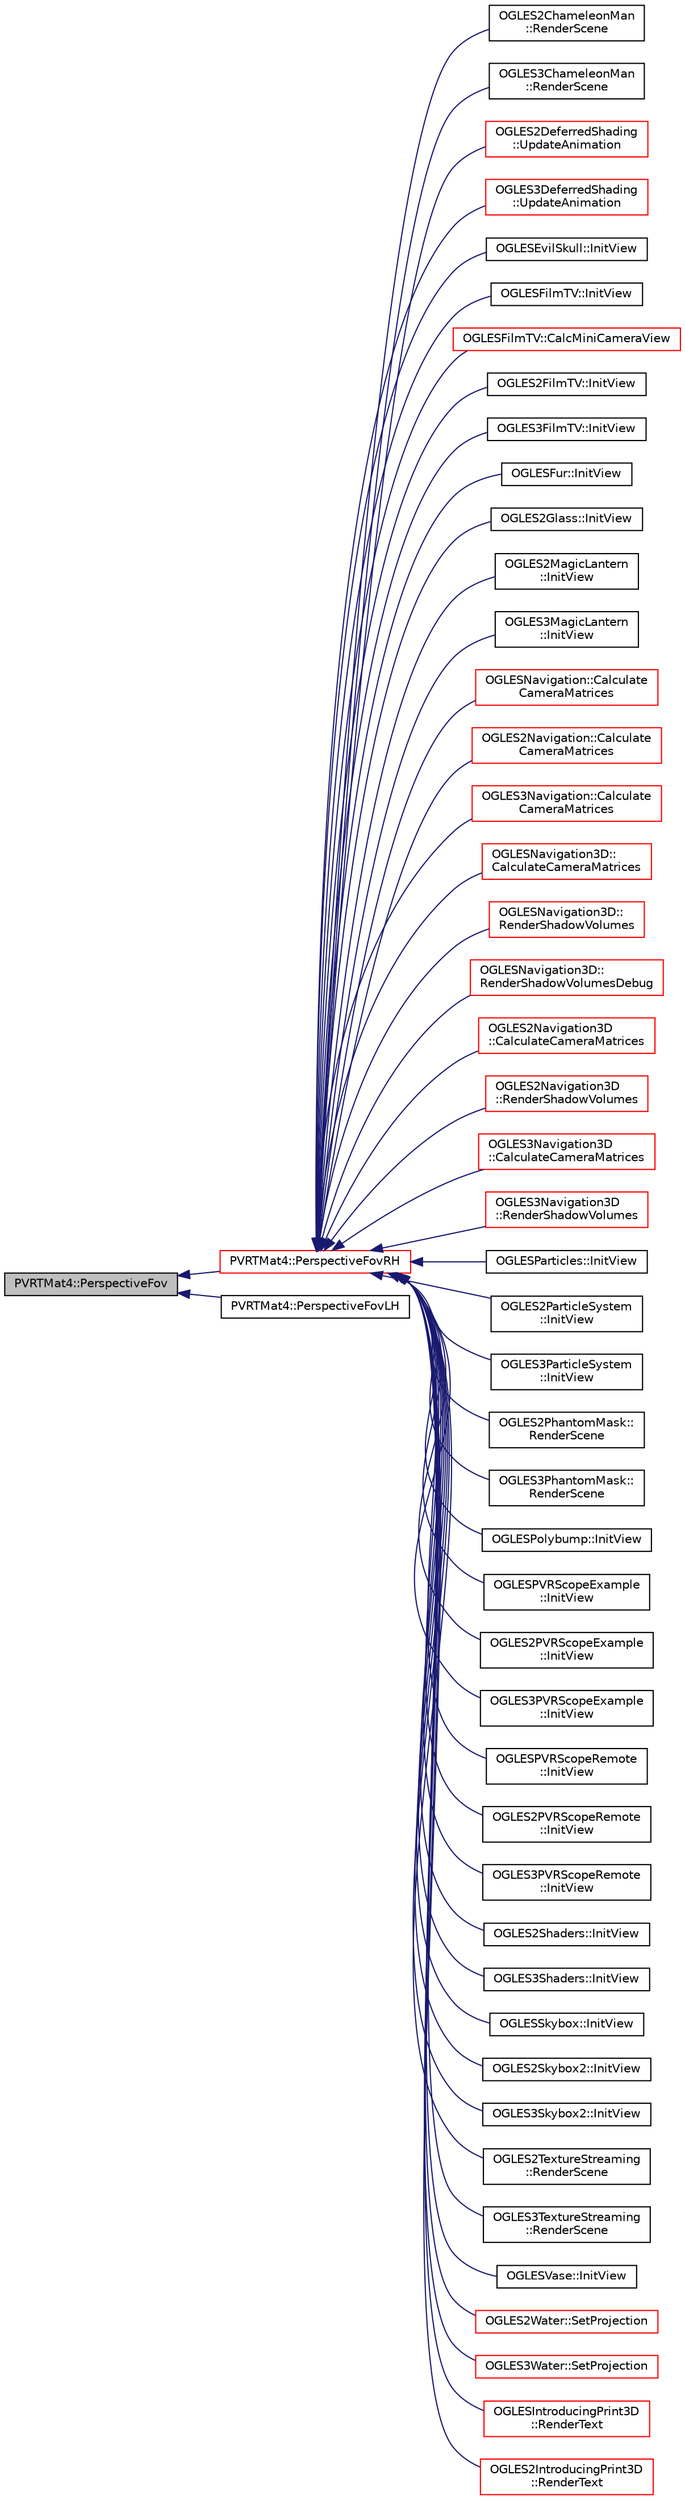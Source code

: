 digraph "PVRTMat4::PerspectiveFov"
{
  edge [fontname="Helvetica",fontsize="10",labelfontname="Helvetica",labelfontsize="10"];
  node [fontname="Helvetica",fontsize="10",shape=record];
  rankdir="LR";
  Node1 [label="PVRTMat4::PerspectiveFov",height=0.2,width=0.4,color="black", fillcolor="grey75", style="filled", fontcolor="black"];
  Node1 -> Node2 [dir="back",color="midnightblue",fontsize="10",style="solid",fontname="Helvetica"];
  Node2 [label="PVRTMat4::PerspectiveFovRH",height=0.2,width=0.4,color="red", fillcolor="white", style="filled",URL="$struct_p_v_r_t_mat4.html#a614e5b42b69d123e1969e33ad8ae0e81",tooltip="Create a perspective matrix for a right hand coordinate system. "];
  Node2 -> Node3 [dir="back",color="midnightblue",fontsize="10",style="solid",fontname="Helvetica"];
  Node3 [label="OGLES2ChameleonMan\l::RenderScene",height=0.2,width=0.4,color="black", fillcolor="white", style="filled",URL="$class_o_g_l_e_s2_chameleon_man.html#a4e2c16c18f3f2292ac404284ba3defb8"];
  Node2 -> Node4 [dir="back",color="midnightblue",fontsize="10",style="solid",fontname="Helvetica"];
  Node4 [label="OGLES3ChameleonMan\l::RenderScene",height=0.2,width=0.4,color="black", fillcolor="white", style="filled",URL="$class_o_g_l_e_s3_chameleon_man.html#a1dd55c368e019d3d6c95eb30070182d6"];
  Node2 -> Node5 [dir="back",color="midnightblue",fontsize="10",style="solid",fontname="Helvetica"];
  Node5 [label="OGLES2DeferredShading\l::UpdateAnimation",height=0.2,width=0.4,color="red", fillcolor="white", style="filled",URL="$class_o_g_l_e_s2_deferred_shading.html#a36c1da6295be7e3ae1c0e878a101cf2d"];
  Node2 -> Node6 [dir="back",color="midnightblue",fontsize="10",style="solid",fontname="Helvetica"];
  Node6 [label="OGLES3DeferredShading\l::UpdateAnimation",height=0.2,width=0.4,color="red", fillcolor="white", style="filled",URL="$class_o_g_l_e_s3_deferred_shading.html#af37bbf48a2d9bd594354f6f15efbb728"];
  Node2 -> Node7 [dir="back",color="midnightblue",fontsize="10",style="solid",fontname="Helvetica"];
  Node7 [label="OGLESEvilSkull::InitView",height=0.2,width=0.4,color="black", fillcolor="white", style="filled",URL="$class_o_g_l_e_s_evil_skull.html#a49d0169987b3b97de24d9cfd52c86a8c"];
  Node2 -> Node8 [dir="back",color="midnightblue",fontsize="10",style="solid",fontname="Helvetica"];
  Node8 [label="OGLESFilmTV::InitView",height=0.2,width=0.4,color="black", fillcolor="white", style="filled",URL="$class_o_g_l_e_s_film_t_v.html#a1ea5268db0b745d827dde1ecc543a08b"];
  Node2 -> Node9 [dir="back",color="midnightblue",fontsize="10",style="solid",fontname="Helvetica"];
  Node9 [label="OGLESFilmTV::CalcMiniCameraView",height=0.2,width=0.4,color="red", fillcolor="white", style="filled",URL="$class_o_g_l_e_s_film_t_v.html#a39998c793f2f385a02e13021b06ebc3b"];
  Node2 -> Node10 [dir="back",color="midnightblue",fontsize="10",style="solid",fontname="Helvetica"];
  Node10 [label="OGLES2FilmTV::InitView",height=0.2,width=0.4,color="black", fillcolor="white", style="filled",URL="$class_o_g_l_e_s2_film_t_v.html#a6641a9c6654e329a4bb71e235b614b00"];
  Node2 -> Node11 [dir="back",color="midnightblue",fontsize="10",style="solid",fontname="Helvetica"];
  Node11 [label="OGLES3FilmTV::InitView",height=0.2,width=0.4,color="black", fillcolor="white", style="filled",URL="$class_o_g_l_e_s3_film_t_v.html#aa18bf366e621fd15d5e970f833baabae"];
  Node2 -> Node12 [dir="back",color="midnightblue",fontsize="10",style="solid",fontname="Helvetica"];
  Node12 [label="OGLESFur::InitView",height=0.2,width=0.4,color="black", fillcolor="white", style="filled",URL="$class_o_g_l_e_s_fur.html#a7e3bc3a4ebeb23a7553dbc4b50d25893"];
  Node2 -> Node13 [dir="back",color="midnightblue",fontsize="10",style="solid",fontname="Helvetica"];
  Node13 [label="OGLES2Glass::InitView",height=0.2,width=0.4,color="black", fillcolor="white", style="filled",URL="$class_o_g_l_e_s2_glass.html#ab0c360b282093e22c7ce4f117b2d546f"];
  Node2 -> Node14 [dir="back",color="midnightblue",fontsize="10",style="solid",fontname="Helvetica"];
  Node14 [label="OGLES2MagicLantern\l::InitView",height=0.2,width=0.4,color="black", fillcolor="white", style="filled",URL="$class_o_g_l_e_s2_magic_lantern.html#ad816c13d43fda876acf6ffda709b4b33"];
  Node2 -> Node15 [dir="back",color="midnightblue",fontsize="10",style="solid",fontname="Helvetica"];
  Node15 [label="OGLES3MagicLantern\l::InitView",height=0.2,width=0.4,color="black", fillcolor="white", style="filled",URL="$class_o_g_l_e_s3_magic_lantern.html#a09dcab3677a281ee9fee65979df5a672"];
  Node2 -> Node16 [dir="back",color="midnightblue",fontsize="10",style="solid",fontname="Helvetica"];
  Node16 [label="OGLESNavigation::Calculate\lCameraMatrices",height=0.2,width=0.4,color="red", fillcolor="white", style="filled",URL="$class_o_g_l_e_s_navigation.html#ad54acd9d44fc9ab591ff57dc0b451b97"];
  Node2 -> Node17 [dir="back",color="midnightblue",fontsize="10",style="solid",fontname="Helvetica"];
  Node17 [label="OGLES2Navigation::Calculate\lCameraMatrices",height=0.2,width=0.4,color="red", fillcolor="white", style="filled",URL="$class_o_g_l_e_s2_navigation.html#a3e081f47fc116f70506aba5496d5ac5a"];
  Node2 -> Node18 [dir="back",color="midnightblue",fontsize="10",style="solid",fontname="Helvetica"];
  Node18 [label="OGLES3Navigation::Calculate\lCameraMatrices",height=0.2,width=0.4,color="red", fillcolor="white", style="filled",URL="$class_o_g_l_e_s3_navigation.html#aea1e6f22384ef4e596935bd4e653005b"];
  Node2 -> Node19 [dir="back",color="midnightblue",fontsize="10",style="solid",fontname="Helvetica"];
  Node19 [label="OGLESNavigation3D::\lCalculateCameraMatrices",height=0.2,width=0.4,color="red", fillcolor="white", style="filled",URL="$class_o_g_l_e_s_navigation3_d.html#a2ca2fcdfe9bf3b5e6478610c2ff88773"];
  Node2 -> Node20 [dir="back",color="midnightblue",fontsize="10",style="solid",fontname="Helvetica"];
  Node20 [label="OGLESNavigation3D::\lRenderShadowVolumes",height=0.2,width=0.4,color="red", fillcolor="white", style="filled",URL="$class_o_g_l_e_s_navigation3_d.html#a49a1ff3e126015e6753d274a0aa5b493"];
  Node2 -> Node21 [dir="back",color="midnightblue",fontsize="10",style="solid",fontname="Helvetica"];
  Node21 [label="OGLESNavigation3D::\lRenderShadowVolumesDebug",height=0.2,width=0.4,color="red", fillcolor="white", style="filled",URL="$class_o_g_l_e_s_navigation3_d.html#a0728631d47c1e99afbdd6bc2796dafcd"];
  Node2 -> Node22 [dir="back",color="midnightblue",fontsize="10",style="solid",fontname="Helvetica"];
  Node22 [label="OGLES2Navigation3D\l::CalculateCameraMatrices",height=0.2,width=0.4,color="red", fillcolor="white", style="filled",URL="$class_o_g_l_e_s2_navigation3_d.html#af4778c03d6a29279d2a279a095d21514"];
  Node2 -> Node23 [dir="back",color="midnightblue",fontsize="10",style="solid",fontname="Helvetica"];
  Node23 [label="OGLES2Navigation3D\l::RenderShadowVolumes",height=0.2,width=0.4,color="red", fillcolor="white", style="filled",URL="$class_o_g_l_e_s2_navigation3_d.html#acdf2912b3ecb62c1ce4532cfdac9c44a"];
  Node2 -> Node24 [dir="back",color="midnightblue",fontsize="10",style="solid",fontname="Helvetica"];
  Node24 [label="OGLES3Navigation3D\l::CalculateCameraMatrices",height=0.2,width=0.4,color="red", fillcolor="white", style="filled",URL="$class_o_g_l_e_s3_navigation3_d.html#aeb2ae2214c5eb66a4fa78d660489fd3f"];
  Node2 -> Node25 [dir="back",color="midnightblue",fontsize="10",style="solid",fontname="Helvetica"];
  Node25 [label="OGLES3Navigation3D\l::RenderShadowVolumes",height=0.2,width=0.4,color="red", fillcolor="white", style="filled",URL="$class_o_g_l_e_s3_navigation3_d.html#a1f82d9db4ce9aece4d440ef4ebf52075"];
  Node2 -> Node26 [dir="back",color="midnightblue",fontsize="10",style="solid",fontname="Helvetica"];
  Node26 [label="OGLESParticles::InitView",height=0.2,width=0.4,color="black", fillcolor="white", style="filled",URL="$class_o_g_l_e_s_particles.html#ab08c8cf723fa1e2e516028b78d8cd9fd"];
  Node2 -> Node27 [dir="back",color="midnightblue",fontsize="10",style="solid",fontname="Helvetica"];
  Node27 [label="OGLES2ParticleSystem\l::InitView",height=0.2,width=0.4,color="black", fillcolor="white", style="filled",URL="$class_o_g_l_e_s2_particle_system.html#aba60f37efa6e8e57ac7aabb42f48d8d2"];
  Node2 -> Node28 [dir="back",color="midnightblue",fontsize="10",style="solid",fontname="Helvetica"];
  Node28 [label="OGLES3ParticleSystem\l::InitView",height=0.2,width=0.4,color="black", fillcolor="white", style="filled",URL="$class_o_g_l_e_s3_particle_system.html#a4fefc128c2cc672d3b51fe1028a9b7de"];
  Node2 -> Node29 [dir="back",color="midnightblue",fontsize="10",style="solid",fontname="Helvetica"];
  Node29 [label="OGLES2PhantomMask::\lRenderScene",height=0.2,width=0.4,color="black", fillcolor="white", style="filled",URL="$class_o_g_l_e_s2_phantom_mask.html#a9e3f672b649742ff984a5d163fd451b7"];
  Node2 -> Node30 [dir="back",color="midnightblue",fontsize="10",style="solid",fontname="Helvetica"];
  Node30 [label="OGLES3PhantomMask::\lRenderScene",height=0.2,width=0.4,color="black", fillcolor="white", style="filled",URL="$class_o_g_l_e_s3_phantom_mask.html#a6502d50a11f80c12da1eb4f75f7af361"];
  Node2 -> Node31 [dir="back",color="midnightblue",fontsize="10",style="solid",fontname="Helvetica"];
  Node31 [label="OGLESPolybump::InitView",height=0.2,width=0.4,color="black", fillcolor="white", style="filled",URL="$class_o_g_l_e_s_polybump.html#a7ae04e8efee0d014143d5c70d322849b",tooltip="Initialise the view. "];
  Node2 -> Node32 [dir="back",color="midnightblue",fontsize="10",style="solid",fontname="Helvetica"];
  Node32 [label="OGLESPVRScopeExample\l::InitView",height=0.2,width=0.4,color="black", fillcolor="white", style="filled",URL="$class_o_g_l_e_s_p_v_r_scope_example.html#aa6f945f457a6a30a171c800947a259df"];
  Node2 -> Node33 [dir="back",color="midnightblue",fontsize="10",style="solid",fontname="Helvetica"];
  Node33 [label="OGLES2PVRScopeExample\l::InitView",height=0.2,width=0.4,color="black", fillcolor="white", style="filled",URL="$class_o_g_l_e_s2_p_v_r_scope_example.html#aebfc54a6893ddc7b3d3705b657afd224"];
  Node2 -> Node34 [dir="back",color="midnightblue",fontsize="10",style="solid",fontname="Helvetica"];
  Node34 [label="OGLES3PVRScopeExample\l::InitView",height=0.2,width=0.4,color="black", fillcolor="white", style="filled",URL="$class_o_g_l_e_s3_p_v_r_scope_example.html#a3bdccd32f480d84caf3219ddf06ba187"];
  Node2 -> Node35 [dir="back",color="midnightblue",fontsize="10",style="solid",fontname="Helvetica"];
  Node35 [label="OGLESPVRScopeRemote\l::InitView",height=0.2,width=0.4,color="black", fillcolor="white", style="filled",URL="$class_o_g_l_e_s_p_v_r_scope_remote.html#ab84a7b569b59b319c4deaaac33faa080"];
  Node2 -> Node36 [dir="back",color="midnightblue",fontsize="10",style="solid",fontname="Helvetica"];
  Node36 [label="OGLES2PVRScopeRemote\l::InitView",height=0.2,width=0.4,color="black", fillcolor="white", style="filled",URL="$class_o_g_l_e_s2_p_v_r_scope_remote.html#a34819d6a18ee75f5627c10408ce040bd"];
  Node2 -> Node37 [dir="back",color="midnightblue",fontsize="10",style="solid",fontname="Helvetica"];
  Node37 [label="OGLES3PVRScopeRemote\l::InitView",height=0.2,width=0.4,color="black", fillcolor="white", style="filled",URL="$class_o_g_l_e_s3_p_v_r_scope_remote.html#acdb46d8149ddf4a6c98838cda2c32787"];
  Node2 -> Node38 [dir="back",color="midnightblue",fontsize="10",style="solid",fontname="Helvetica"];
  Node38 [label="OGLES2Shaders::InitView",height=0.2,width=0.4,color="black", fillcolor="white", style="filled",URL="$class_o_g_l_e_s2_shaders.html#a9c2dcd2c42d0d9e8eba1acd00097be12"];
  Node2 -> Node39 [dir="back",color="midnightblue",fontsize="10",style="solid",fontname="Helvetica"];
  Node39 [label="OGLES3Shaders::InitView",height=0.2,width=0.4,color="black", fillcolor="white", style="filled",URL="$class_o_g_l_e_s3_shaders.html#abbeeffa11a404097b6d1d0bd86acbf3d"];
  Node2 -> Node40 [dir="back",color="midnightblue",fontsize="10",style="solid",fontname="Helvetica"];
  Node40 [label="OGLESSkybox::InitView",height=0.2,width=0.4,color="black", fillcolor="white", style="filled",URL="$class_o_g_l_e_s_skybox.html#aec4465067bcb94fcc3d7e0b4112446c6",tooltip="Initialise the view. "];
  Node2 -> Node41 [dir="back",color="midnightblue",fontsize="10",style="solid",fontname="Helvetica"];
  Node41 [label="OGLES2Skybox2::InitView",height=0.2,width=0.4,color="black", fillcolor="white", style="filled",URL="$class_o_g_l_e_s2_skybox2.html#ada3a5fbf77319ed17e7b2f50068d3a8f"];
  Node2 -> Node42 [dir="back",color="midnightblue",fontsize="10",style="solid",fontname="Helvetica"];
  Node42 [label="OGLES3Skybox2::InitView",height=0.2,width=0.4,color="black", fillcolor="white", style="filled",URL="$class_o_g_l_e_s3_skybox2.html#a8ffd3e8419f04229f3a96afa67b51183"];
  Node2 -> Node43 [dir="back",color="midnightblue",fontsize="10",style="solid",fontname="Helvetica"];
  Node43 [label="OGLES2TextureStreaming\l::RenderScene",height=0.2,width=0.4,color="black", fillcolor="white", style="filled",URL="$class_o_g_l_e_s2_texture_streaming.html#a81a864d5dba20e3eb1093f596fcc2add"];
  Node2 -> Node44 [dir="back",color="midnightblue",fontsize="10",style="solid",fontname="Helvetica"];
  Node44 [label="OGLES3TextureStreaming\l::RenderScene",height=0.2,width=0.4,color="black", fillcolor="white", style="filled",URL="$class_o_g_l_e_s3_texture_streaming.html#a8ceea3c9b7b714c3bc7fb30b267c3aed"];
  Node2 -> Node45 [dir="back",color="midnightblue",fontsize="10",style="solid",fontname="Helvetica"];
  Node45 [label="OGLESVase::InitView",height=0.2,width=0.4,color="black", fillcolor="white", style="filled",URL="$class_o_g_l_e_s_vase.html#aeae9bba53c85389d0923c0324724954e",tooltip="Initialise the view. "];
  Node2 -> Node46 [dir="back",color="midnightblue",fontsize="10",style="solid",fontname="Helvetica"];
  Node46 [label="OGLES2Water::SetProjection",height=0.2,width=0.4,color="red", fillcolor="white", style="filled",URL="$class_o_g_l_e_s2_water.html#a8d754db03b603048817fe9b053614bec"];
  Node2 -> Node47 [dir="back",color="midnightblue",fontsize="10",style="solid",fontname="Helvetica"];
  Node47 [label="OGLES3Water::SetProjection",height=0.2,width=0.4,color="red", fillcolor="white", style="filled",URL="$class_o_g_l_e_s3_water.html#a68c0c0f26e937fad98a108fe16ef3989"];
  Node2 -> Node48 [dir="back",color="midnightblue",fontsize="10",style="solid",fontname="Helvetica"];
  Node48 [label="OGLESIntroducingPrint3D\l::RenderText",height=0.2,width=0.4,color="red", fillcolor="white", style="filled",URL="$class_o_g_l_e_s_introducing_print3_d.html#aa0d93174d333a69a43df67113db998e9"];
  Node2 -> Node49 [dir="back",color="midnightblue",fontsize="10",style="solid",fontname="Helvetica"];
  Node49 [label="OGLES2IntroducingPrint3D\l::RenderText",height=0.2,width=0.4,color="red", fillcolor="white", style="filled",URL="$class_o_g_l_e_s2_introducing_print3_d.html#ae5ea6091a3022f952eab3070d868c2c4"];
  Node1 -> Node50 [dir="back",color="midnightblue",fontsize="10",style="solid",fontname="Helvetica"];
  Node50 [label="PVRTMat4::PerspectiveFovLH",height=0.2,width=0.4,color="black", fillcolor="white", style="filled",URL="$struct_p_v_r_t_mat4.html#aab27ec251aefa5bd95d533fff0db78ac",tooltip="Create a perspective matrix for a left hand coordinate system. "];
}
